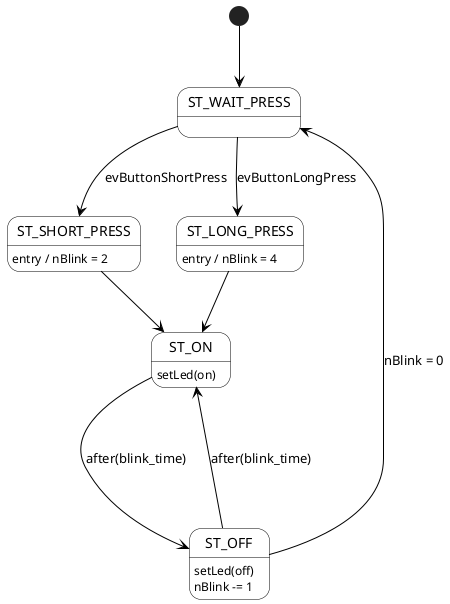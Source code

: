 @startuml

skinparam shadowing false
'skinparam linetype polyline

skinparam Arrow {
    Color black
}

'for choice state
skinparam activity {
    BackgroundColor white
    BorderColor black
}

skinparam state {
    BackgroundColor white
    BorderColor black
}

[*] --> ST_WAIT_PRESS
ST_WAIT_PRESS --> ST_SHORT_PRESS : evButtonShortPress
ST_WAIT_PRESS --> ST_LONG_PRESS : evButtonLongPress
ST_SHORT_PRESS --> ST_ON
ST_SHORT_PRESS : entry / nBlink = 2
ST_LONG_PRESS --> ST_ON
ST_LONG_PRESS : entry / nBlink = 4
ST_ON ---> ST_OFF : after(blink_time)
ST_ON : setLed(on)
ST_OFF ---> ST_ON : after(blink_time)
ST_OFF : setLed(off)
ST_OFF : nBlink -= 1
ST_OFF --> ST_WAIT_PRESS : nBlink = 0

@enduml
